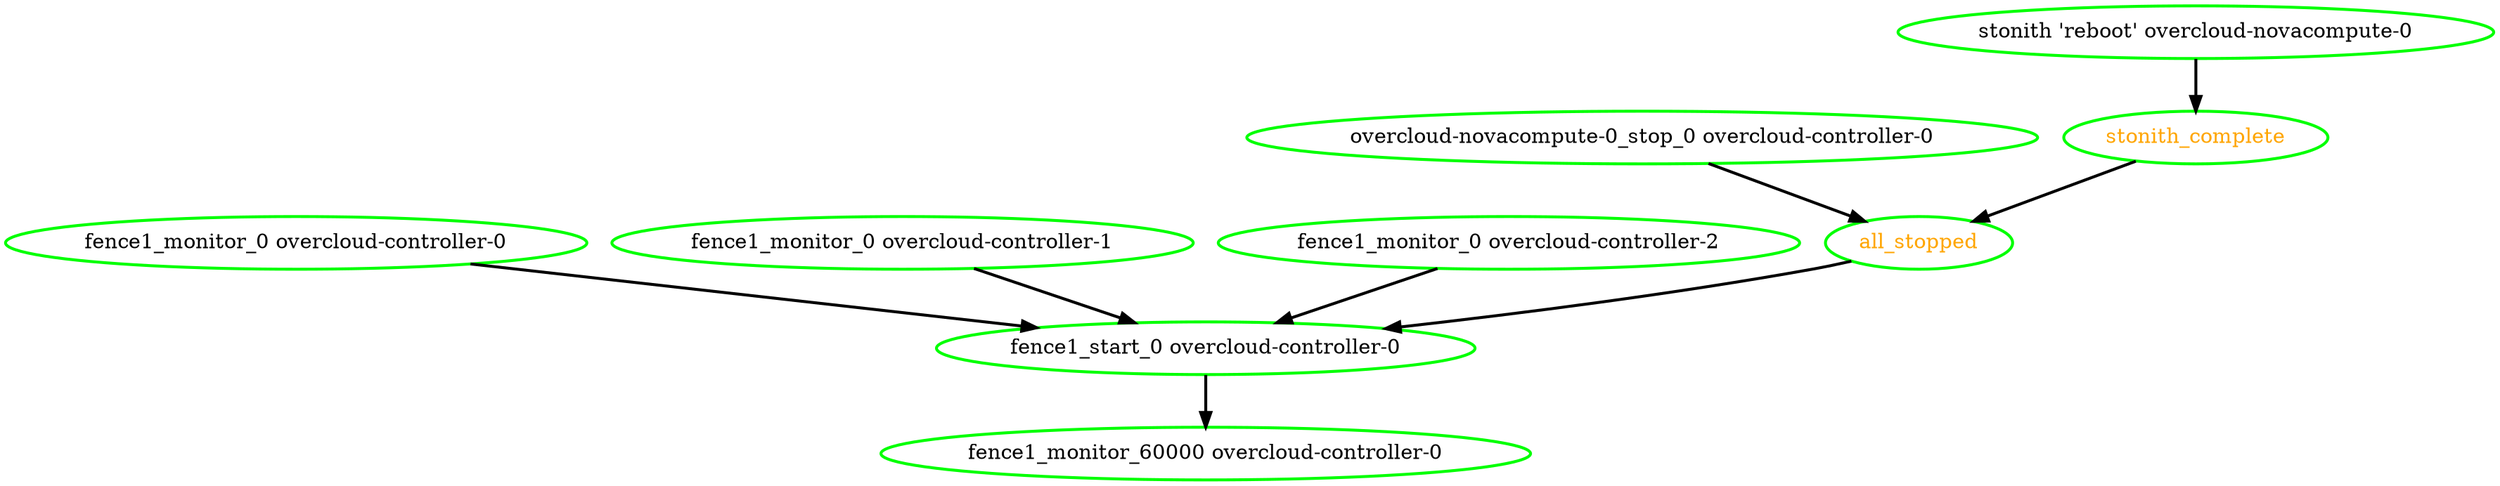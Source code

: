 digraph "g" {
"all_stopped" -> "fence1_start_0 overcloud-controller-0" [ style = bold]
"all_stopped" [ style=bold color="green" fontcolor="orange"]
"fence1_monitor_0 overcloud-controller-0" -> "fence1_start_0 overcloud-controller-0" [ style = bold]
"fence1_monitor_0 overcloud-controller-0" [ style=bold color="green" fontcolor="black"]
"fence1_monitor_0 overcloud-controller-1" -> "fence1_start_0 overcloud-controller-0" [ style = bold]
"fence1_monitor_0 overcloud-controller-1" [ style=bold color="green" fontcolor="black"]
"fence1_monitor_0 overcloud-controller-2" -> "fence1_start_0 overcloud-controller-0" [ style = bold]
"fence1_monitor_0 overcloud-controller-2" [ style=bold color="green" fontcolor="black"]
"fence1_monitor_60000 overcloud-controller-0" [ style=bold color="green" fontcolor="black"]
"fence1_start_0 overcloud-controller-0" -> "fence1_monitor_60000 overcloud-controller-0" [ style = bold]
"fence1_start_0 overcloud-controller-0" [ style=bold color="green" fontcolor="black"]
"overcloud-novacompute-0_stop_0 overcloud-controller-0" -> "all_stopped" [ style = bold]
"overcloud-novacompute-0_stop_0 overcloud-controller-0" [ style=bold color="green" fontcolor="black"]
"stonith 'reboot' overcloud-novacompute-0" -> "stonith_complete" [ style = bold]
"stonith 'reboot' overcloud-novacompute-0" [ style=bold color="green" fontcolor="black"]
"stonith_complete" -> "all_stopped" [ style = bold]
"stonith_complete" [ style=bold color="green" fontcolor="orange"]
}
